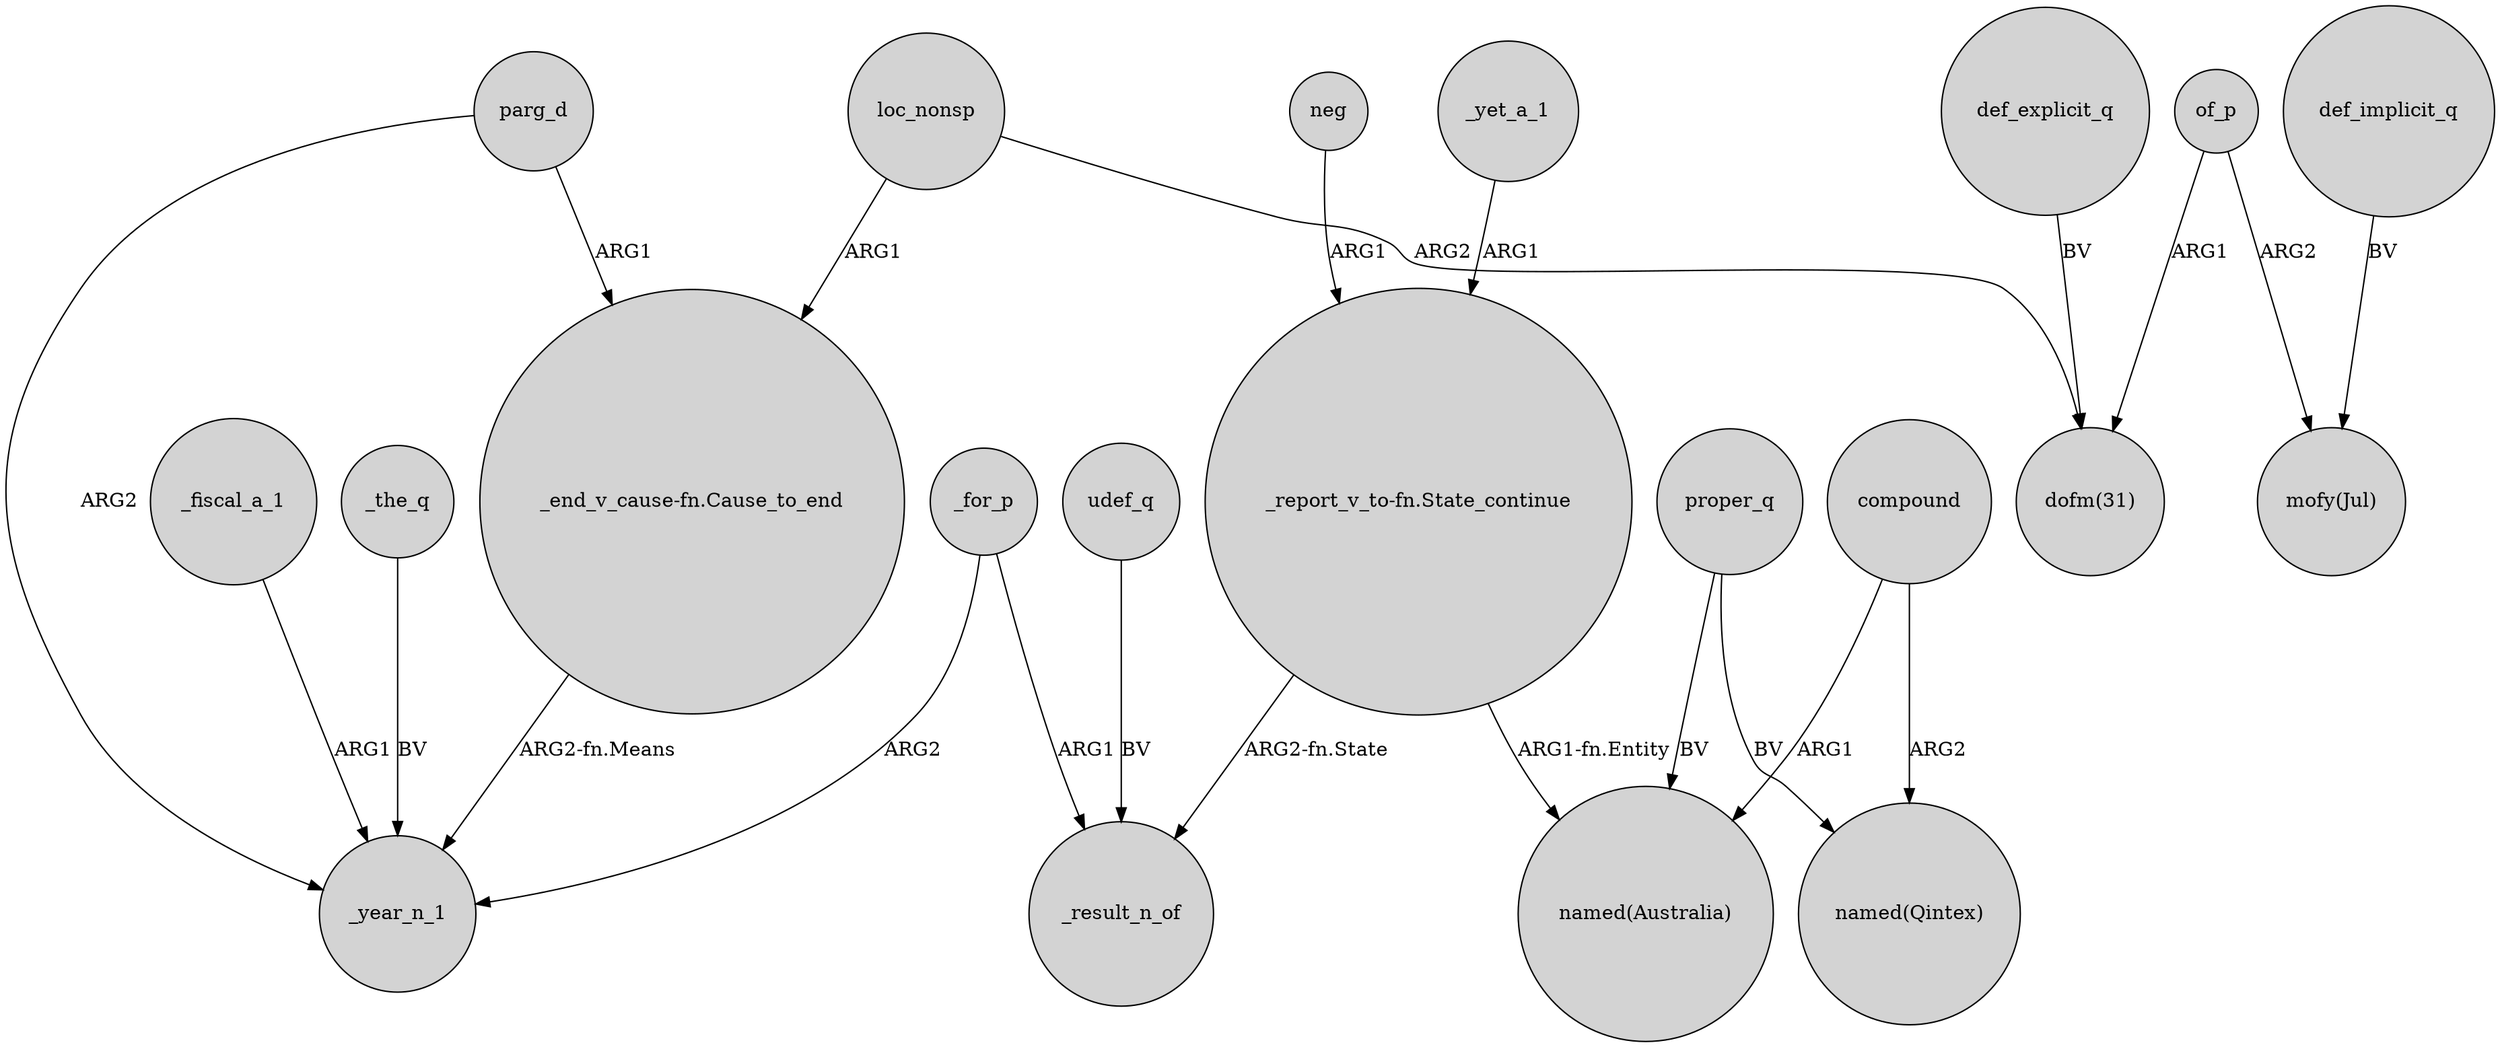 digraph {
	node [shape=circle style=filled]
	parg_d -> "_end_v_cause-fn.Cause_to_end" [label=ARG1]
	"_report_v_to-fn.State_continue" -> "named(Australia)" [label="ARG1-fn.Entity"]
	"_report_v_to-fn.State_continue" -> _result_n_of [label="ARG2-fn.State"]
	_fiscal_a_1 -> _year_n_1 [label=ARG1]
	"_end_v_cause-fn.Cause_to_end" -> _year_n_1 [label="ARG2-fn.Means"]
	def_implicit_q -> "mofy(Jul)" [label=BV]
	proper_q -> "named(Australia)" [label=BV]
	of_p -> "dofm(31)" [label=ARG1]
	_the_q -> _year_n_1 [label=BV]
	_yet_a_1 -> "_report_v_to-fn.State_continue" [label=ARG1]
	_for_p -> _result_n_of [label=ARG1]
	loc_nonsp -> "_end_v_cause-fn.Cause_to_end" [label=ARG1]
	compound -> "named(Qintex)" [label=ARG2]
	def_explicit_q -> "dofm(31)" [label=BV]
	proper_q -> "named(Qintex)" [label=BV]
	of_p -> "mofy(Jul)" [label=ARG2]
	loc_nonsp -> "dofm(31)" [label=ARG2]
	neg -> "_report_v_to-fn.State_continue" [label=ARG1]
	compound -> "named(Australia)" [label=ARG1]
	parg_d -> _year_n_1 [label=ARG2]
	_for_p -> _year_n_1 [label=ARG2]
	udef_q -> _result_n_of [label=BV]
}

